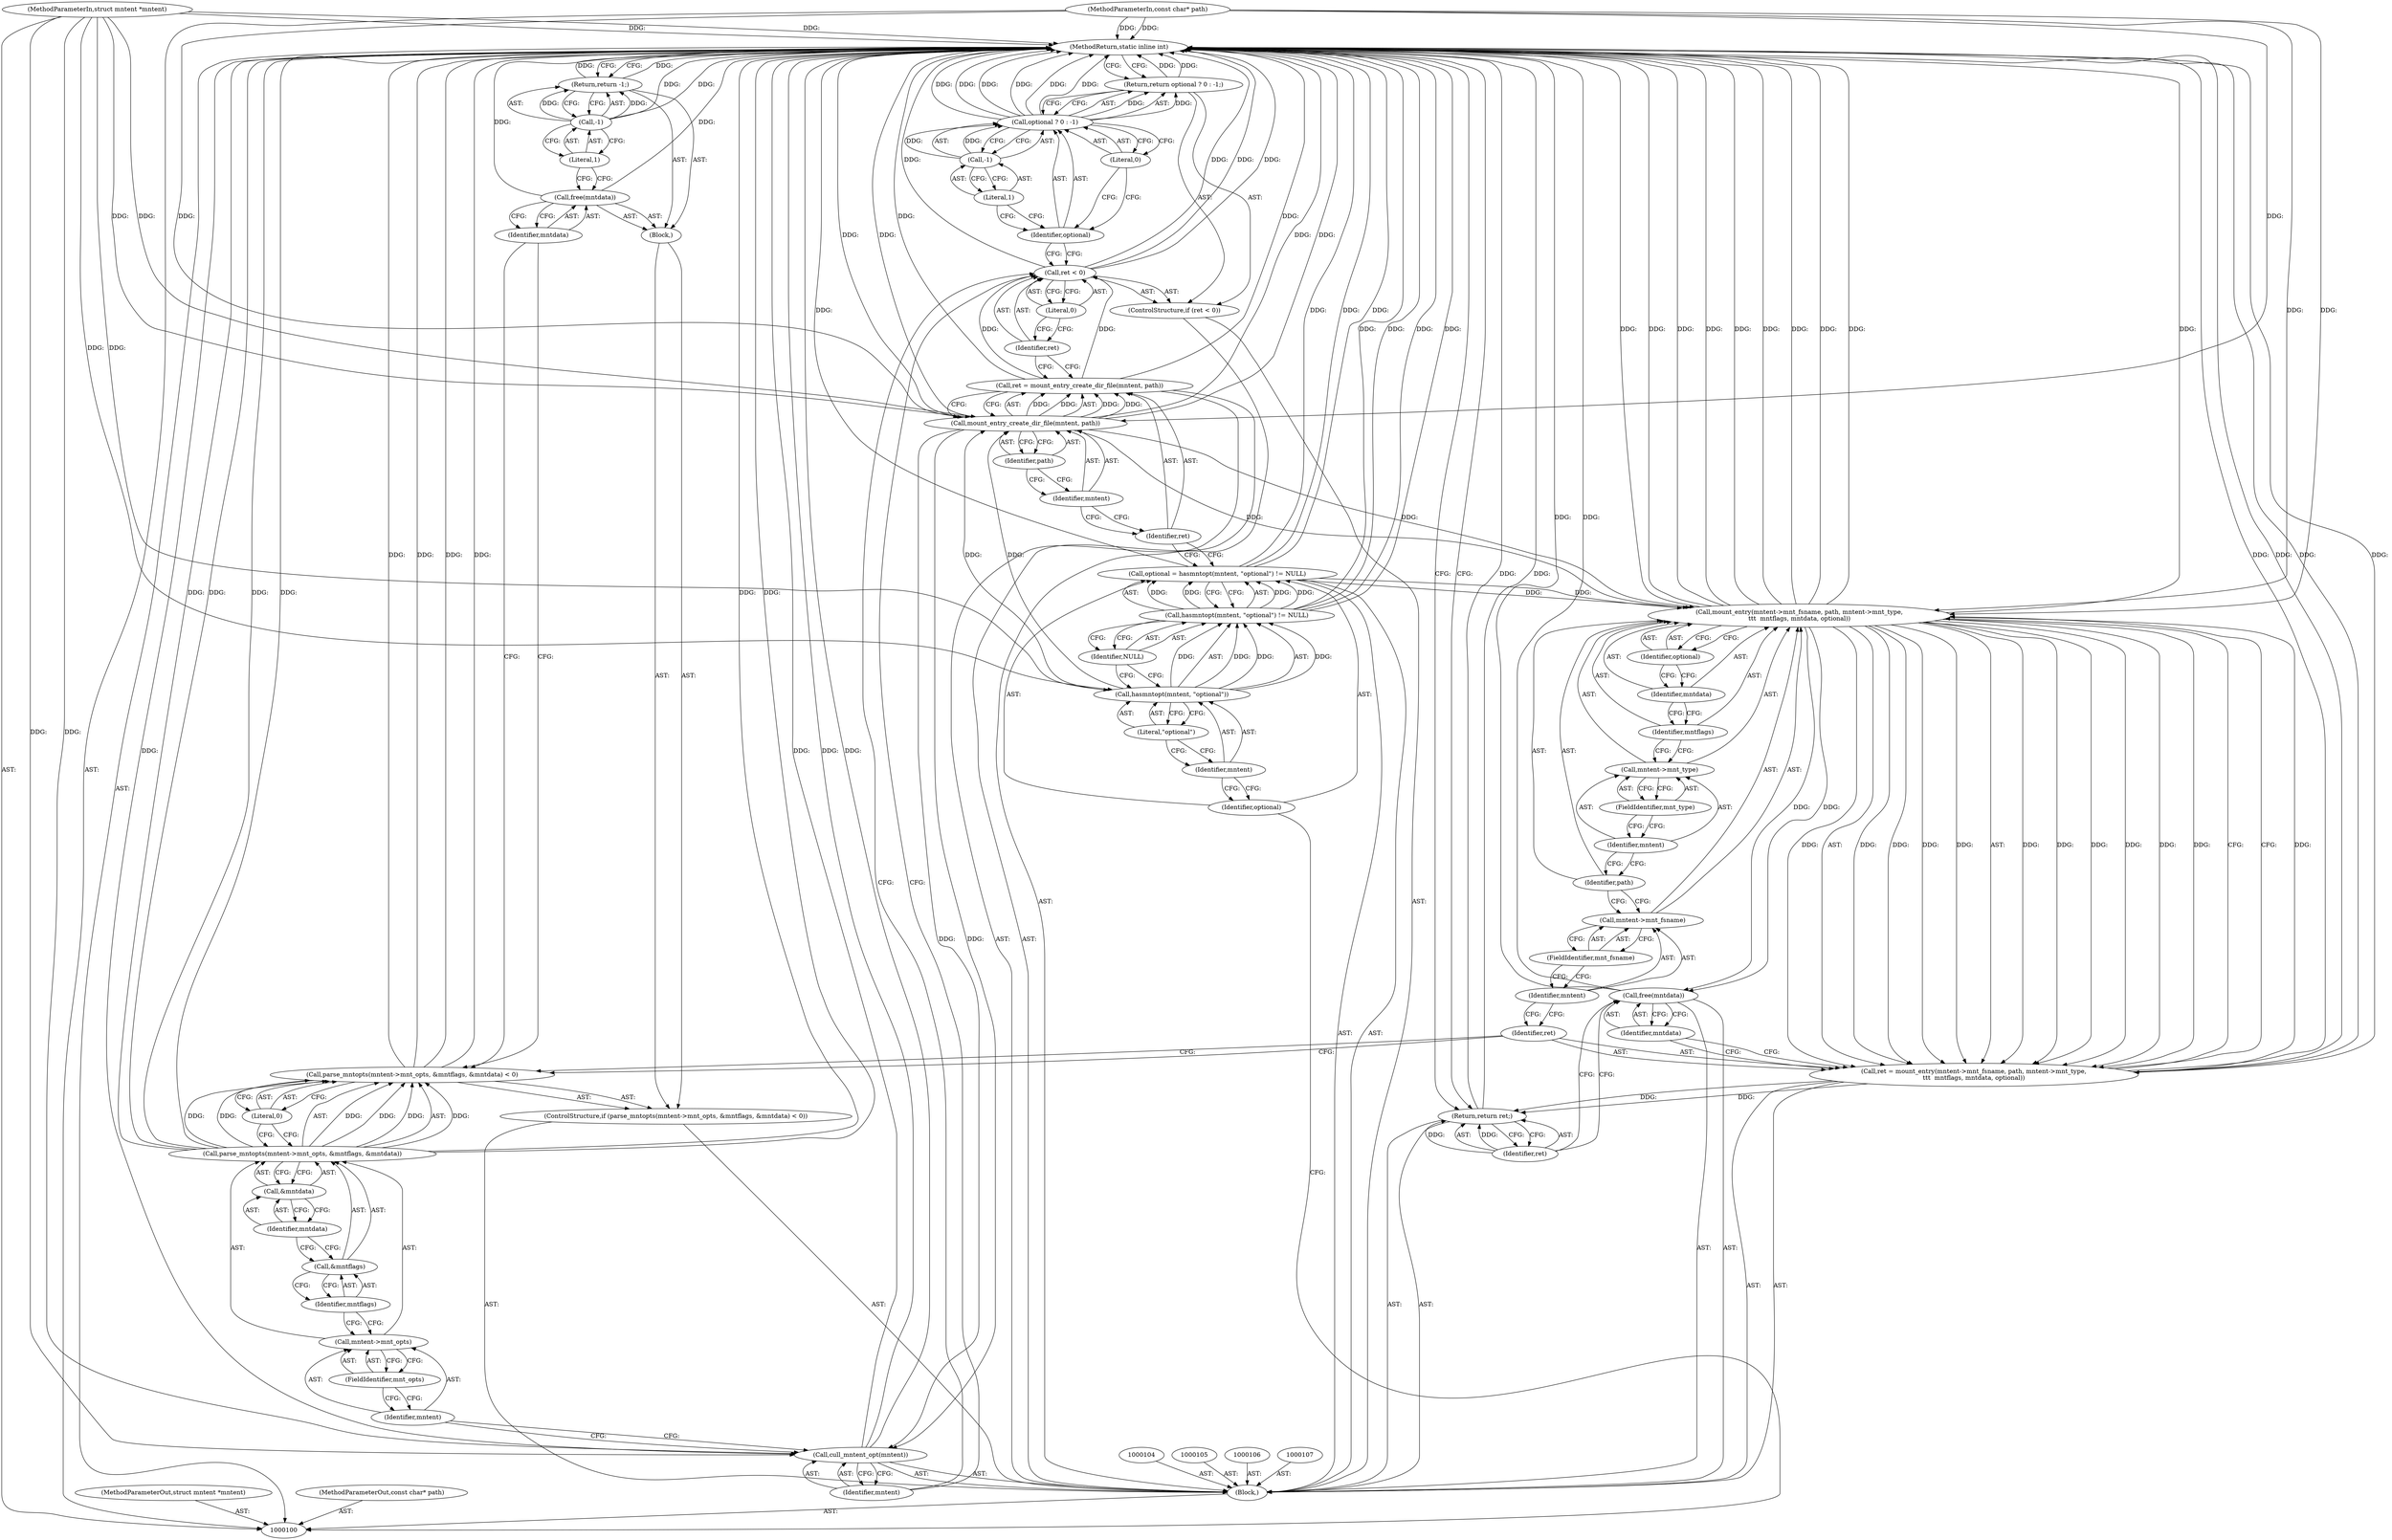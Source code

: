 digraph "1_lxc_592fd47a6245508b79fe6ac819fe6d3b2c1289be_7" {
"1000166" [label="(MethodReturn,static inline int)"];
"1000101" [label="(MethodParameterIn,struct mntent *mntent)"];
"1000244" [label="(MethodParameterOut,struct mntent *mntent)"];
"1000120" [label="(ControlStructure,if (ret < 0))"];
"1000123" [label="(Literal,0)"];
"1000121" [label="(Call,ret < 0)"];
"1000122" [label="(Identifier,ret)"];
"1000124" [label="(Return,return optional ? 0 : -1;)"];
"1000127" [label="(Literal,0)"];
"1000128" [label="(Call,-1)"];
"1000129" [label="(Literal,1)"];
"1000125" [label="(Call,optional ? 0 : -1)"];
"1000126" [label="(Identifier,optional)"];
"1000130" [label="(Call,cull_mntent_opt(mntent))"];
"1000131" [label="(Identifier,mntent)"];
"1000132" [label="(ControlStructure,if (parse_mntopts(mntent->mnt_opts, &mntflags, &mntdata) < 0))"];
"1000135" [label="(Call,mntent->mnt_opts)"];
"1000136" [label="(Identifier,mntent)"];
"1000137" [label="(FieldIdentifier,mnt_opts)"];
"1000138" [label="(Call,&mntflags)"];
"1000139" [label="(Identifier,mntflags)"];
"1000140" [label="(Call,&mntdata)"];
"1000141" [label="(Identifier,mntdata)"];
"1000133" [label="(Call,parse_mntopts(mntent->mnt_opts, &mntflags, &mntdata) < 0)"];
"1000134" [label="(Call,parse_mntopts(mntent->mnt_opts, &mntflags, &mntdata))"];
"1000142" [label="(Literal,0)"];
"1000143" [label="(Block,)"];
"1000144" [label="(Call,free(mntdata))"];
"1000145" [label="(Identifier,mntdata)"];
"1000148" [label="(Literal,1)"];
"1000146" [label="(Return,return -1;)"];
"1000147" [label="(Call,-1)"];
"1000102" [label="(MethodParameterIn,const char* path)"];
"1000245" [label="(MethodParameterOut,const char* path)"];
"1000149" [label="(Call,ret = mount_entry(mntent->mnt_fsname, path, mntent->mnt_type,\n\t\t\t  mntflags, mntdata, optional))"];
"1000150" [label="(Identifier,ret)"];
"1000152" [label="(Call,mntent->mnt_fsname)"];
"1000153" [label="(Identifier,mntent)"];
"1000154" [label="(FieldIdentifier,mnt_fsname)"];
"1000155" [label="(Identifier,path)"];
"1000156" [label="(Call,mntent->mnt_type)"];
"1000157" [label="(Identifier,mntent)"];
"1000158" [label="(FieldIdentifier,mnt_type)"];
"1000151" [label="(Call,mount_entry(mntent->mnt_fsname, path, mntent->mnt_type,\n\t\t\t  mntflags, mntdata, optional))"];
"1000160" [label="(Identifier,mntdata)"];
"1000161" [label="(Identifier,optional)"];
"1000159" [label="(Identifier,mntflags)"];
"1000162" [label="(Call,free(mntdata))"];
"1000163" [label="(Identifier,mntdata)"];
"1000164" [label="(Return,return ret;)"];
"1000165" [label="(Identifier,ret)"];
"1000103" [label="(Block,)"];
"1000110" [label="(Call,hasmntopt(mntent, \"optional\") != NULL)"];
"1000111" [label="(Call,hasmntopt(mntent, \"optional\"))"];
"1000112" [label="(Identifier,mntent)"];
"1000113" [label="(Literal,\"optional\")"];
"1000114" [label="(Identifier,NULL)"];
"1000108" [label="(Call,optional = hasmntopt(mntent, \"optional\") != NULL)"];
"1000109" [label="(Identifier,optional)"];
"1000115" [label="(Call,ret = mount_entry_create_dir_file(mntent, path))"];
"1000116" [label="(Identifier,ret)"];
"1000118" [label="(Identifier,mntent)"];
"1000119" [label="(Identifier,path)"];
"1000117" [label="(Call,mount_entry_create_dir_file(mntent, path))"];
"1000166" -> "1000100"  [label="AST: "];
"1000166" -> "1000124"  [label="CFG: "];
"1000166" -> "1000146"  [label="CFG: "];
"1000166" -> "1000164"  [label="CFG: "];
"1000124" -> "1000166"  [label="DDG: "];
"1000146" -> "1000166"  [label="DDG: "];
"1000125" -> "1000166"  [label="DDG: "];
"1000125" -> "1000166"  [label="DDG: "];
"1000125" -> "1000166"  [label="DDG: "];
"1000149" -> "1000166"  [label="DDG: "];
"1000149" -> "1000166"  [label="DDG: "];
"1000110" -> "1000166"  [label="DDG: "];
"1000110" -> "1000166"  [label="DDG: "];
"1000117" -> "1000166"  [label="DDG: "];
"1000117" -> "1000166"  [label="DDG: "];
"1000108" -> "1000166"  [label="DDG: "];
"1000108" -> "1000166"  [label="DDG: "];
"1000130" -> "1000166"  [label="DDG: "];
"1000130" -> "1000166"  [label="DDG: "];
"1000151" -> "1000166"  [label="DDG: "];
"1000151" -> "1000166"  [label="DDG: "];
"1000151" -> "1000166"  [label="DDG: "];
"1000151" -> "1000166"  [label="DDG: "];
"1000151" -> "1000166"  [label="DDG: "];
"1000115" -> "1000166"  [label="DDG: "];
"1000134" -> "1000166"  [label="DDG: "];
"1000134" -> "1000166"  [label="DDG: "];
"1000134" -> "1000166"  [label="DDG: "];
"1000133" -> "1000166"  [label="DDG: "];
"1000133" -> "1000166"  [label="DDG: "];
"1000121" -> "1000166"  [label="DDG: "];
"1000121" -> "1000166"  [label="DDG: "];
"1000102" -> "1000166"  [label="DDG: "];
"1000101" -> "1000166"  [label="DDG: "];
"1000144" -> "1000166"  [label="DDG: "];
"1000162" -> "1000166"  [label="DDG: "];
"1000147" -> "1000166"  [label="DDG: "];
"1000164" -> "1000166"  [label="DDG: "];
"1000101" -> "1000100"  [label="AST: "];
"1000101" -> "1000166"  [label="DDG: "];
"1000101" -> "1000111"  [label="DDG: "];
"1000101" -> "1000117"  [label="DDG: "];
"1000101" -> "1000130"  [label="DDG: "];
"1000244" -> "1000100"  [label="AST: "];
"1000120" -> "1000103"  [label="AST: "];
"1000121" -> "1000120"  [label="AST: "];
"1000124" -> "1000120"  [label="AST: "];
"1000123" -> "1000121"  [label="AST: "];
"1000123" -> "1000122"  [label="CFG: "];
"1000121" -> "1000123"  [label="CFG: "];
"1000121" -> "1000120"  [label="AST: "];
"1000121" -> "1000123"  [label="CFG: "];
"1000122" -> "1000121"  [label="AST: "];
"1000123" -> "1000121"  [label="AST: "];
"1000126" -> "1000121"  [label="CFG: "];
"1000131" -> "1000121"  [label="CFG: "];
"1000121" -> "1000166"  [label="DDG: "];
"1000121" -> "1000166"  [label="DDG: "];
"1000115" -> "1000121"  [label="DDG: "];
"1000122" -> "1000121"  [label="AST: "];
"1000122" -> "1000115"  [label="CFG: "];
"1000123" -> "1000122"  [label="CFG: "];
"1000124" -> "1000120"  [label="AST: "];
"1000124" -> "1000125"  [label="CFG: "];
"1000125" -> "1000124"  [label="AST: "];
"1000166" -> "1000124"  [label="CFG: "];
"1000124" -> "1000166"  [label="DDG: "];
"1000125" -> "1000124"  [label="DDG: "];
"1000127" -> "1000125"  [label="AST: "];
"1000127" -> "1000126"  [label="CFG: "];
"1000125" -> "1000127"  [label="CFG: "];
"1000128" -> "1000125"  [label="AST: "];
"1000128" -> "1000129"  [label="CFG: "];
"1000129" -> "1000128"  [label="AST: "];
"1000125" -> "1000128"  [label="CFG: "];
"1000128" -> "1000125"  [label="DDG: "];
"1000129" -> "1000128"  [label="AST: "];
"1000129" -> "1000126"  [label="CFG: "];
"1000128" -> "1000129"  [label="CFG: "];
"1000125" -> "1000124"  [label="AST: "];
"1000125" -> "1000127"  [label="CFG: "];
"1000125" -> "1000128"  [label="CFG: "];
"1000126" -> "1000125"  [label="AST: "];
"1000127" -> "1000125"  [label="AST: "];
"1000128" -> "1000125"  [label="AST: "];
"1000124" -> "1000125"  [label="CFG: "];
"1000125" -> "1000166"  [label="DDG: "];
"1000125" -> "1000166"  [label="DDG: "];
"1000125" -> "1000166"  [label="DDG: "];
"1000125" -> "1000124"  [label="DDG: "];
"1000128" -> "1000125"  [label="DDG: "];
"1000126" -> "1000125"  [label="AST: "];
"1000126" -> "1000121"  [label="CFG: "];
"1000127" -> "1000126"  [label="CFG: "];
"1000129" -> "1000126"  [label="CFG: "];
"1000130" -> "1000103"  [label="AST: "];
"1000130" -> "1000131"  [label="CFG: "];
"1000131" -> "1000130"  [label="AST: "];
"1000136" -> "1000130"  [label="CFG: "];
"1000130" -> "1000166"  [label="DDG: "];
"1000130" -> "1000166"  [label="DDG: "];
"1000117" -> "1000130"  [label="DDG: "];
"1000101" -> "1000130"  [label="DDG: "];
"1000131" -> "1000130"  [label="AST: "];
"1000131" -> "1000121"  [label="CFG: "];
"1000130" -> "1000131"  [label="CFG: "];
"1000132" -> "1000103"  [label="AST: "];
"1000133" -> "1000132"  [label="AST: "];
"1000143" -> "1000132"  [label="AST: "];
"1000135" -> "1000134"  [label="AST: "];
"1000135" -> "1000137"  [label="CFG: "];
"1000136" -> "1000135"  [label="AST: "];
"1000137" -> "1000135"  [label="AST: "];
"1000139" -> "1000135"  [label="CFG: "];
"1000136" -> "1000135"  [label="AST: "];
"1000136" -> "1000130"  [label="CFG: "];
"1000137" -> "1000136"  [label="CFG: "];
"1000137" -> "1000135"  [label="AST: "];
"1000137" -> "1000136"  [label="CFG: "];
"1000135" -> "1000137"  [label="CFG: "];
"1000138" -> "1000134"  [label="AST: "];
"1000138" -> "1000139"  [label="CFG: "];
"1000139" -> "1000138"  [label="AST: "];
"1000141" -> "1000138"  [label="CFG: "];
"1000139" -> "1000138"  [label="AST: "];
"1000139" -> "1000135"  [label="CFG: "];
"1000138" -> "1000139"  [label="CFG: "];
"1000140" -> "1000134"  [label="AST: "];
"1000140" -> "1000141"  [label="CFG: "];
"1000141" -> "1000140"  [label="AST: "];
"1000134" -> "1000140"  [label="CFG: "];
"1000141" -> "1000140"  [label="AST: "];
"1000141" -> "1000138"  [label="CFG: "];
"1000140" -> "1000141"  [label="CFG: "];
"1000133" -> "1000132"  [label="AST: "];
"1000133" -> "1000142"  [label="CFG: "];
"1000134" -> "1000133"  [label="AST: "];
"1000142" -> "1000133"  [label="AST: "];
"1000145" -> "1000133"  [label="CFG: "];
"1000150" -> "1000133"  [label="CFG: "];
"1000133" -> "1000166"  [label="DDG: "];
"1000133" -> "1000166"  [label="DDG: "];
"1000134" -> "1000133"  [label="DDG: "];
"1000134" -> "1000133"  [label="DDG: "];
"1000134" -> "1000133"  [label="DDG: "];
"1000134" -> "1000133"  [label="AST: "];
"1000134" -> "1000140"  [label="CFG: "];
"1000135" -> "1000134"  [label="AST: "];
"1000138" -> "1000134"  [label="AST: "];
"1000140" -> "1000134"  [label="AST: "];
"1000142" -> "1000134"  [label="CFG: "];
"1000134" -> "1000166"  [label="DDG: "];
"1000134" -> "1000166"  [label="DDG: "];
"1000134" -> "1000166"  [label="DDG: "];
"1000134" -> "1000133"  [label="DDG: "];
"1000134" -> "1000133"  [label="DDG: "];
"1000134" -> "1000133"  [label="DDG: "];
"1000142" -> "1000133"  [label="AST: "];
"1000142" -> "1000134"  [label="CFG: "];
"1000133" -> "1000142"  [label="CFG: "];
"1000143" -> "1000132"  [label="AST: "];
"1000144" -> "1000143"  [label="AST: "];
"1000146" -> "1000143"  [label="AST: "];
"1000144" -> "1000143"  [label="AST: "];
"1000144" -> "1000145"  [label="CFG: "];
"1000145" -> "1000144"  [label="AST: "];
"1000148" -> "1000144"  [label="CFG: "];
"1000144" -> "1000166"  [label="DDG: "];
"1000145" -> "1000144"  [label="AST: "];
"1000145" -> "1000133"  [label="CFG: "];
"1000144" -> "1000145"  [label="CFG: "];
"1000148" -> "1000147"  [label="AST: "];
"1000148" -> "1000144"  [label="CFG: "];
"1000147" -> "1000148"  [label="CFG: "];
"1000146" -> "1000143"  [label="AST: "];
"1000146" -> "1000147"  [label="CFG: "];
"1000147" -> "1000146"  [label="AST: "];
"1000166" -> "1000146"  [label="CFG: "];
"1000146" -> "1000166"  [label="DDG: "];
"1000147" -> "1000146"  [label="DDG: "];
"1000147" -> "1000146"  [label="AST: "];
"1000147" -> "1000148"  [label="CFG: "];
"1000148" -> "1000147"  [label="AST: "];
"1000146" -> "1000147"  [label="CFG: "];
"1000147" -> "1000166"  [label="DDG: "];
"1000147" -> "1000146"  [label="DDG: "];
"1000102" -> "1000100"  [label="AST: "];
"1000102" -> "1000166"  [label="DDG: "];
"1000102" -> "1000117"  [label="DDG: "];
"1000102" -> "1000151"  [label="DDG: "];
"1000245" -> "1000100"  [label="AST: "];
"1000149" -> "1000103"  [label="AST: "];
"1000149" -> "1000151"  [label="CFG: "];
"1000150" -> "1000149"  [label="AST: "];
"1000151" -> "1000149"  [label="AST: "];
"1000163" -> "1000149"  [label="CFG: "];
"1000149" -> "1000166"  [label="DDG: "];
"1000149" -> "1000166"  [label="DDG: "];
"1000151" -> "1000149"  [label="DDG: "];
"1000151" -> "1000149"  [label="DDG: "];
"1000151" -> "1000149"  [label="DDG: "];
"1000151" -> "1000149"  [label="DDG: "];
"1000151" -> "1000149"  [label="DDG: "];
"1000151" -> "1000149"  [label="DDG: "];
"1000149" -> "1000164"  [label="DDG: "];
"1000150" -> "1000149"  [label="AST: "];
"1000150" -> "1000133"  [label="CFG: "];
"1000153" -> "1000150"  [label="CFG: "];
"1000152" -> "1000151"  [label="AST: "];
"1000152" -> "1000154"  [label="CFG: "];
"1000153" -> "1000152"  [label="AST: "];
"1000154" -> "1000152"  [label="AST: "];
"1000155" -> "1000152"  [label="CFG: "];
"1000153" -> "1000152"  [label="AST: "];
"1000153" -> "1000150"  [label="CFG: "];
"1000154" -> "1000153"  [label="CFG: "];
"1000154" -> "1000152"  [label="AST: "];
"1000154" -> "1000153"  [label="CFG: "];
"1000152" -> "1000154"  [label="CFG: "];
"1000155" -> "1000151"  [label="AST: "];
"1000155" -> "1000152"  [label="CFG: "];
"1000157" -> "1000155"  [label="CFG: "];
"1000156" -> "1000151"  [label="AST: "];
"1000156" -> "1000158"  [label="CFG: "];
"1000157" -> "1000156"  [label="AST: "];
"1000158" -> "1000156"  [label="AST: "];
"1000159" -> "1000156"  [label="CFG: "];
"1000157" -> "1000156"  [label="AST: "];
"1000157" -> "1000155"  [label="CFG: "];
"1000158" -> "1000157"  [label="CFG: "];
"1000158" -> "1000156"  [label="AST: "];
"1000158" -> "1000157"  [label="CFG: "];
"1000156" -> "1000158"  [label="CFG: "];
"1000151" -> "1000149"  [label="AST: "];
"1000151" -> "1000161"  [label="CFG: "];
"1000152" -> "1000151"  [label="AST: "];
"1000155" -> "1000151"  [label="AST: "];
"1000156" -> "1000151"  [label="AST: "];
"1000159" -> "1000151"  [label="AST: "];
"1000160" -> "1000151"  [label="AST: "];
"1000161" -> "1000151"  [label="AST: "];
"1000149" -> "1000151"  [label="CFG: "];
"1000151" -> "1000166"  [label="DDG: "];
"1000151" -> "1000166"  [label="DDG: "];
"1000151" -> "1000166"  [label="DDG: "];
"1000151" -> "1000166"  [label="DDG: "];
"1000151" -> "1000166"  [label="DDG: "];
"1000151" -> "1000149"  [label="DDG: "];
"1000151" -> "1000149"  [label="DDG: "];
"1000151" -> "1000149"  [label="DDG: "];
"1000151" -> "1000149"  [label="DDG: "];
"1000151" -> "1000149"  [label="DDG: "];
"1000151" -> "1000149"  [label="DDG: "];
"1000117" -> "1000151"  [label="DDG: "];
"1000102" -> "1000151"  [label="DDG: "];
"1000108" -> "1000151"  [label="DDG: "];
"1000151" -> "1000162"  [label="DDG: "];
"1000160" -> "1000151"  [label="AST: "];
"1000160" -> "1000159"  [label="CFG: "];
"1000161" -> "1000160"  [label="CFG: "];
"1000161" -> "1000151"  [label="AST: "];
"1000161" -> "1000160"  [label="CFG: "];
"1000151" -> "1000161"  [label="CFG: "];
"1000159" -> "1000151"  [label="AST: "];
"1000159" -> "1000156"  [label="CFG: "];
"1000160" -> "1000159"  [label="CFG: "];
"1000162" -> "1000103"  [label="AST: "];
"1000162" -> "1000163"  [label="CFG: "];
"1000163" -> "1000162"  [label="AST: "];
"1000165" -> "1000162"  [label="CFG: "];
"1000162" -> "1000166"  [label="DDG: "];
"1000151" -> "1000162"  [label="DDG: "];
"1000163" -> "1000162"  [label="AST: "];
"1000163" -> "1000149"  [label="CFG: "];
"1000162" -> "1000163"  [label="CFG: "];
"1000164" -> "1000103"  [label="AST: "];
"1000164" -> "1000165"  [label="CFG: "];
"1000165" -> "1000164"  [label="AST: "];
"1000166" -> "1000164"  [label="CFG: "];
"1000164" -> "1000166"  [label="DDG: "];
"1000165" -> "1000164"  [label="DDG: "];
"1000149" -> "1000164"  [label="DDG: "];
"1000165" -> "1000164"  [label="AST: "];
"1000165" -> "1000162"  [label="CFG: "];
"1000164" -> "1000165"  [label="CFG: "];
"1000165" -> "1000164"  [label="DDG: "];
"1000103" -> "1000100"  [label="AST: "];
"1000104" -> "1000103"  [label="AST: "];
"1000105" -> "1000103"  [label="AST: "];
"1000106" -> "1000103"  [label="AST: "];
"1000107" -> "1000103"  [label="AST: "];
"1000108" -> "1000103"  [label="AST: "];
"1000115" -> "1000103"  [label="AST: "];
"1000120" -> "1000103"  [label="AST: "];
"1000130" -> "1000103"  [label="AST: "];
"1000132" -> "1000103"  [label="AST: "];
"1000149" -> "1000103"  [label="AST: "];
"1000162" -> "1000103"  [label="AST: "];
"1000164" -> "1000103"  [label="AST: "];
"1000110" -> "1000108"  [label="AST: "];
"1000110" -> "1000114"  [label="CFG: "];
"1000111" -> "1000110"  [label="AST: "];
"1000114" -> "1000110"  [label="AST: "];
"1000108" -> "1000110"  [label="CFG: "];
"1000110" -> "1000166"  [label="DDG: "];
"1000110" -> "1000166"  [label="DDG: "];
"1000110" -> "1000108"  [label="DDG: "];
"1000110" -> "1000108"  [label="DDG: "];
"1000111" -> "1000110"  [label="DDG: "];
"1000111" -> "1000110"  [label="DDG: "];
"1000111" -> "1000110"  [label="AST: "];
"1000111" -> "1000113"  [label="CFG: "];
"1000112" -> "1000111"  [label="AST: "];
"1000113" -> "1000111"  [label="AST: "];
"1000114" -> "1000111"  [label="CFG: "];
"1000111" -> "1000110"  [label="DDG: "];
"1000111" -> "1000110"  [label="DDG: "];
"1000101" -> "1000111"  [label="DDG: "];
"1000111" -> "1000117"  [label="DDG: "];
"1000112" -> "1000111"  [label="AST: "];
"1000112" -> "1000109"  [label="CFG: "];
"1000113" -> "1000112"  [label="CFG: "];
"1000113" -> "1000111"  [label="AST: "];
"1000113" -> "1000112"  [label="CFG: "];
"1000111" -> "1000113"  [label="CFG: "];
"1000114" -> "1000110"  [label="AST: "];
"1000114" -> "1000111"  [label="CFG: "];
"1000110" -> "1000114"  [label="CFG: "];
"1000108" -> "1000103"  [label="AST: "];
"1000108" -> "1000110"  [label="CFG: "];
"1000109" -> "1000108"  [label="AST: "];
"1000110" -> "1000108"  [label="AST: "];
"1000116" -> "1000108"  [label="CFG: "];
"1000108" -> "1000166"  [label="DDG: "];
"1000108" -> "1000166"  [label="DDG: "];
"1000110" -> "1000108"  [label="DDG: "];
"1000110" -> "1000108"  [label="DDG: "];
"1000108" -> "1000151"  [label="DDG: "];
"1000109" -> "1000108"  [label="AST: "];
"1000109" -> "1000100"  [label="CFG: "];
"1000112" -> "1000109"  [label="CFG: "];
"1000115" -> "1000103"  [label="AST: "];
"1000115" -> "1000117"  [label="CFG: "];
"1000116" -> "1000115"  [label="AST: "];
"1000117" -> "1000115"  [label="AST: "];
"1000122" -> "1000115"  [label="CFG: "];
"1000115" -> "1000166"  [label="DDG: "];
"1000117" -> "1000115"  [label="DDG: "];
"1000117" -> "1000115"  [label="DDG: "];
"1000115" -> "1000121"  [label="DDG: "];
"1000116" -> "1000115"  [label="AST: "];
"1000116" -> "1000108"  [label="CFG: "];
"1000118" -> "1000116"  [label="CFG: "];
"1000118" -> "1000117"  [label="AST: "];
"1000118" -> "1000116"  [label="CFG: "];
"1000119" -> "1000118"  [label="CFG: "];
"1000119" -> "1000117"  [label="AST: "];
"1000119" -> "1000118"  [label="CFG: "];
"1000117" -> "1000119"  [label="CFG: "];
"1000117" -> "1000115"  [label="AST: "];
"1000117" -> "1000119"  [label="CFG: "];
"1000118" -> "1000117"  [label="AST: "];
"1000119" -> "1000117"  [label="AST: "];
"1000115" -> "1000117"  [label="CFG: "];
"1000117" -> "1000166"  [label="DDG: "];
"1000117" -> "1000166"  [label="DDG: "];
"1000117" -> "1000115"  [label="DDG: "];
"1000117" -> "1000115"  [label="DDG: "];
"1000111" -> "1000117"  [label="DDG: "];
"1000101" -> "1000117"  [label="DDG: "];
"1000102" -> "1000117"  [label="DDG: "];
"1000117" -> "1000130"  [label="DDG: "];
"1000117" -> "1000151"  [label="DDG: "];
}
